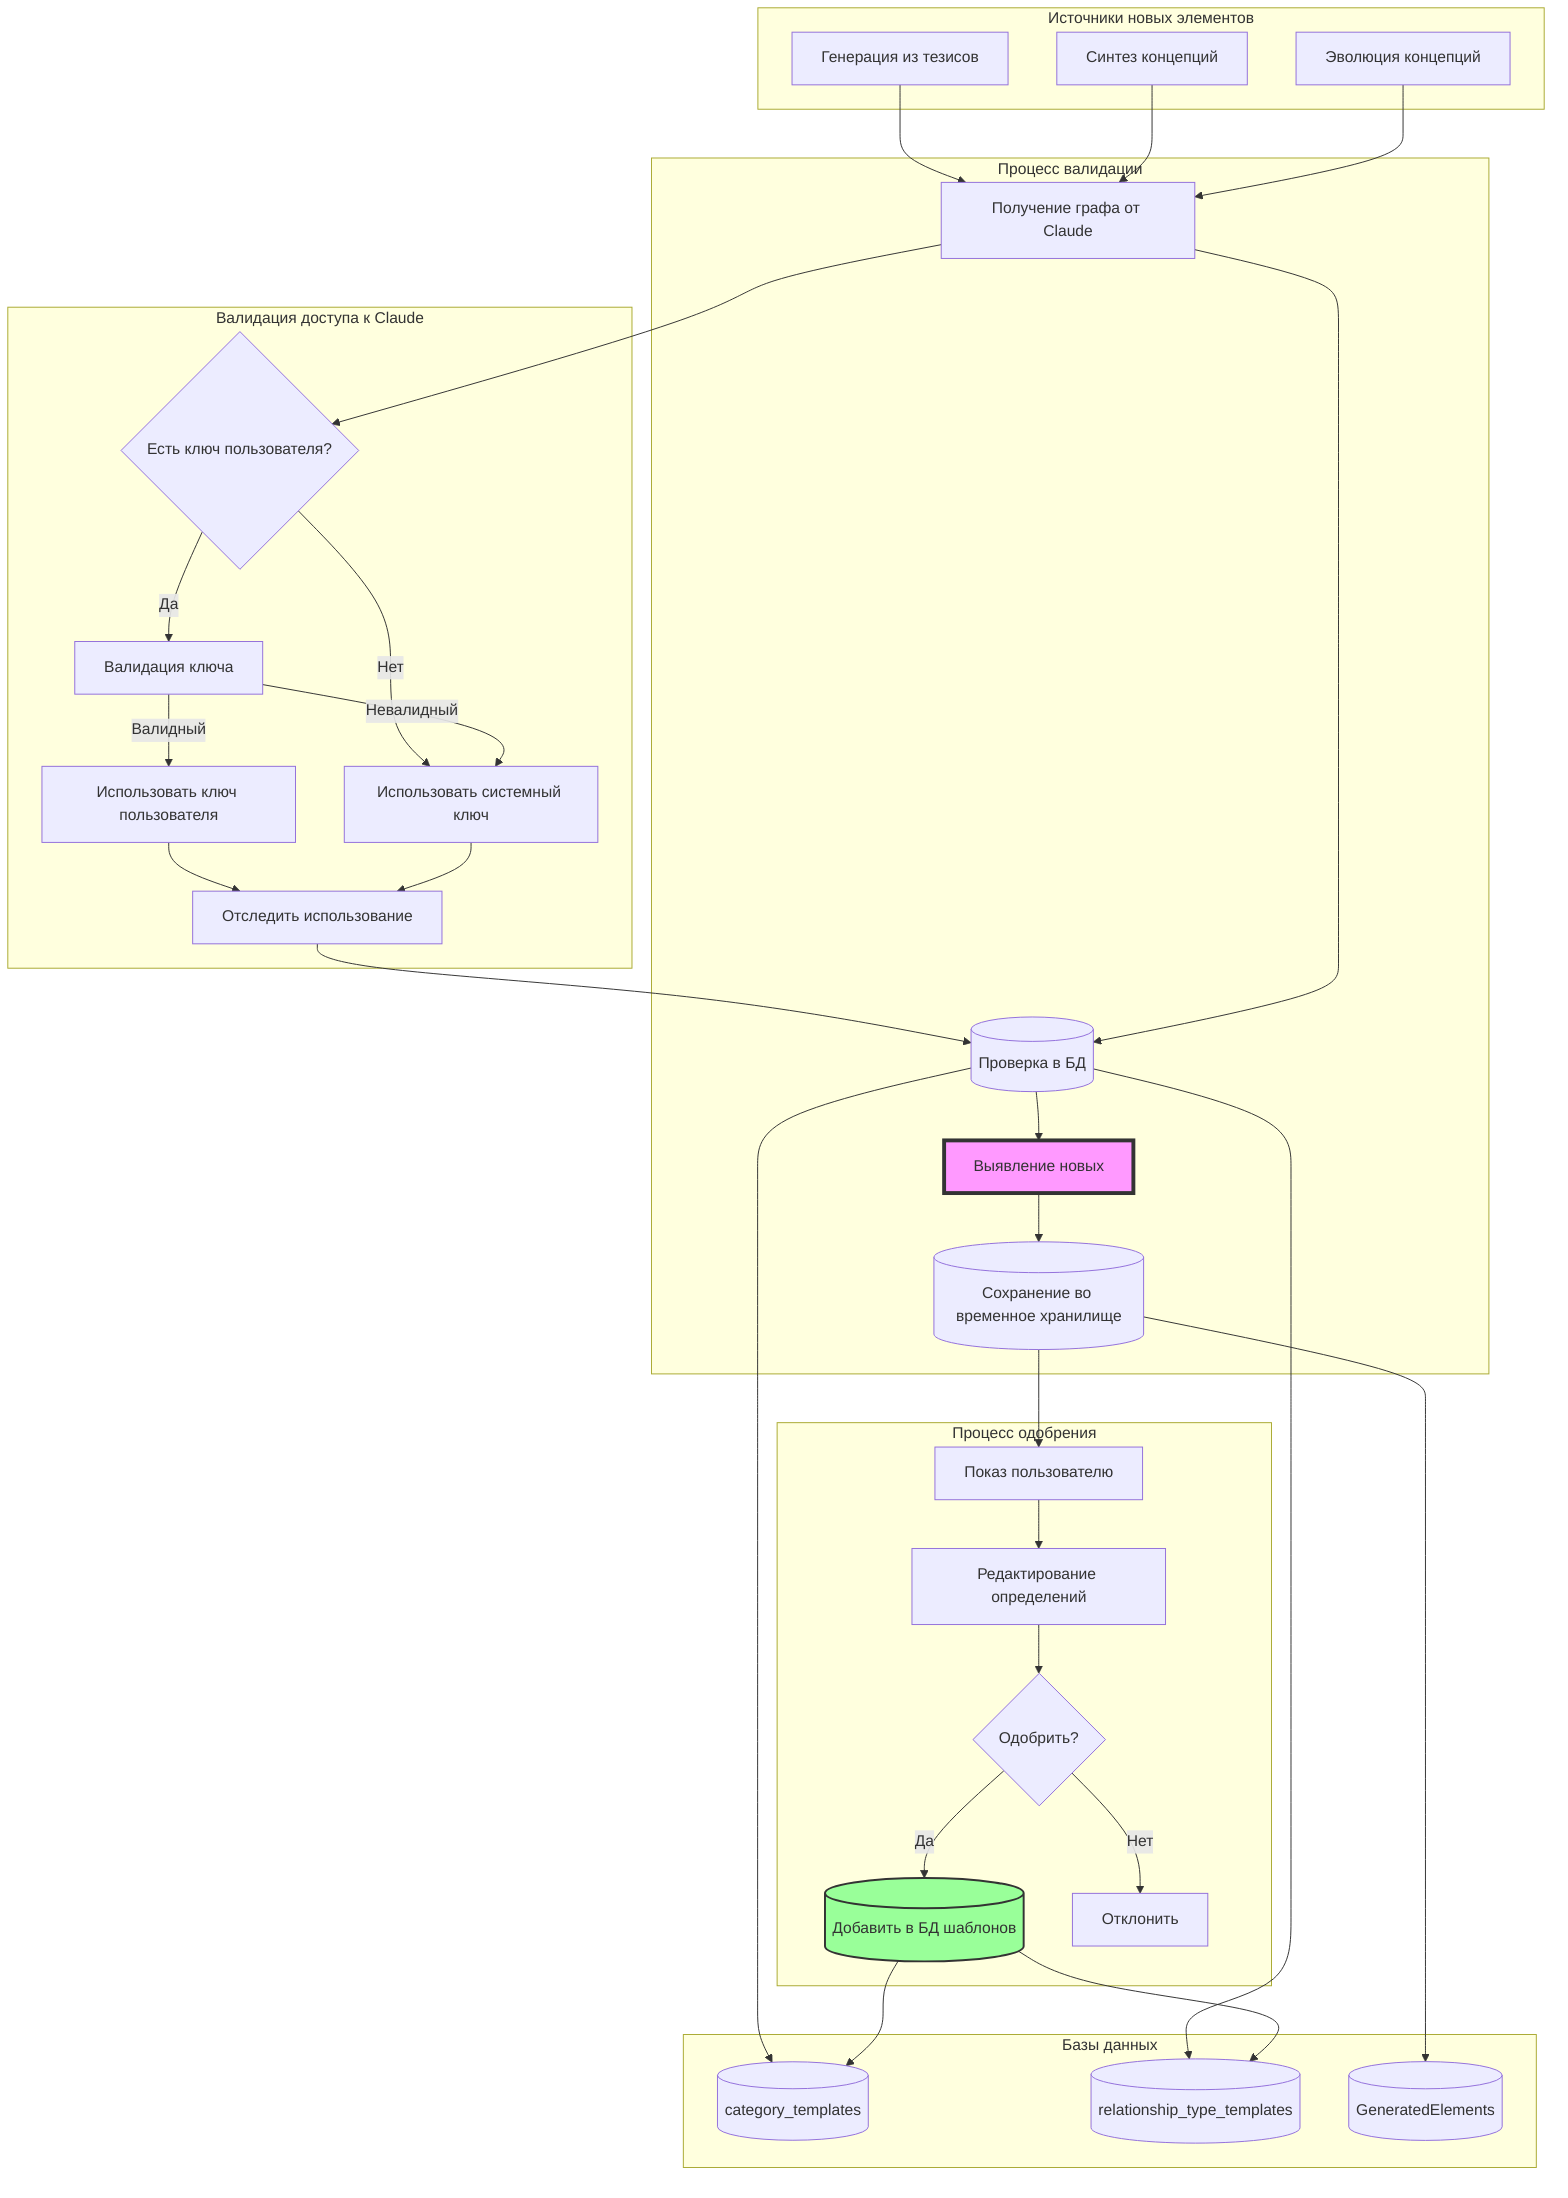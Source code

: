 flowchart TB
    subgraph "Источники новых элементов"
        THESIS_TO_GRAPH[Генерация из тезисов]
        SYNTHESIS[Синтез концепций]
        EVOLUTION[Эволюция концепций]
    end
    
    subgraph "Процесс валидации"
        RECEIVE[Получение графа от Claude]
        CHECK_DB[(Проверка в БД)]
        IDENTIFY_NEW[Выявление новых]
        SAVE_TEMP[(Сохранение во временное хранилище)]
    end
    
    subgraph "Процесс одобрения"
        SHOW_USER[Показ пользователю]
        EDIT[Редактирование определений]
        APPROVE{Одобрить?}
        ADD_TO_DB[(Добавить в БД шаблонов)]
        REJECT[Отклонить]
    end
    
    subgraph "Базы данных"
        CATEGORY_TEMPLATES[(category_templates)]
        REL_TYPE_TEMPLATES[(relationship_type_templates)]
        GENERATED_ELEMENTS[(GeneratedElements)]
    end

    subgraph "Валидация доступа к Claude"
        CHECK_USER_KEY{Есть ключ пользователя?}
        VALIDATE_KEY[Валидация ключа]
        USE_USER_KEY[Использовать ключ пользователя]
        USE_SYSTEM_KEY[Использовать системный ключ]
        TRACK_USAGE[Отследить использование]
    end

    RECEIVE --> CHECK_USER_KEY
    CHECK_USER_KEY -->|Да| VALIDATE_KEY
    CHECK_USER_KEY -->|Нет| USE_SYSTEM_KEY
    VALIDATE_KEY -->|Валидный| USE_USER_KEY
    VALIDATE_KEY -->|Невалидный| USE_SYSTEM_KEY
    USE_USER_KEY --> TRACK_USAGE
    USE_SYSTEM_KEY --> TRACK_USAGE
    TRACK_USAGE --> CHECK_DB
    
    THESIS_TO_GRAPH --> RECEIVE
    SYNTHESIS --> RECEIVE
    EVOLUTION --> RECEIVE
    
    RECEIVE --> CHECK_DB
    CHECK_DB --> CATEGORY_TEMPLATES
    CHECK_DB --> REL_TYPE_TEMPLATES
    CHECK_DB --> IDENTIFY_NEW
    
    IDENTIFY_NEW --> SAVE_TEMP
    SAVE_TEMP --> GENERATED_ELEMENTS
    SAVE_TEMP --> SHOW_USER
    
    SHOW_USER --> EDIT
    EDIT --> APPROVE
    APPROVE -->|Да| ADD_TO_DB
    APPROVE -->|Нет| REJECT
    
    ADD_TO_DB --> CATEGORY_TEMPLATES
    ADD_TO_DB --> REL_TYPE_TEMPLATES
    
    style IDENTIFY_NEW fill:#f9f,stroke:#333,stroke-width:4px
    style ADD_TO_DB fill:#9f9,stroke:#333,stroke-width:2px